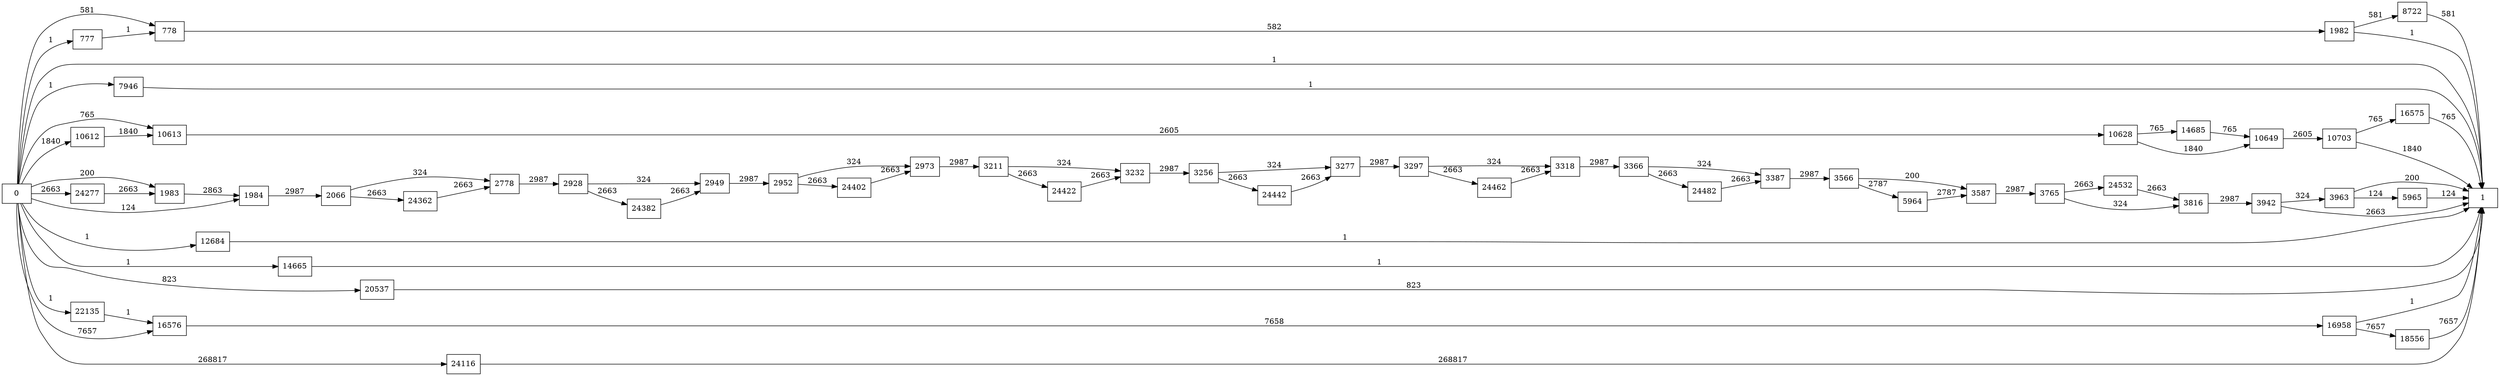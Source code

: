 digraph {
	graph [rankdir=LR]
	node [shape=rectangle]
	777 -> 778 [label=1]
	778 -> 1982 [label=582]
	1982 -> 1 [label=1]
	1982 -> 8722 [label=581]
	1983 -> 1984 [label=2863]
	1984 -> 2066 [label=2987]
	2066 -> 2778 [label=324]
	2066 -> 24362 [label=2663]
	2778 -> 2928 [label=2987]
	2928 -> 2949 [label=324]
	2928 -> 24382 [label=2663]
	2949 -> 2952 [label=2987]
	2952 -> 2973 [label=324]
	2952 -> 24402 [label=2663]
	2973 -> 3211 [label=2987]
	3211 -> 3232 [label=324]
	3211 -> 24422 [label=2663]
	3232 -> 3256 [label=2987]
	3256 -> 3277 [label=324]
	3256 -> 24442 [label=2663]
	3277 -> 3297 [label=2987]
	3297 -> 3318 [label=324]
	3297 -> 24462 [label=2663]
	3318 -> 3366 [label=2987]
	3366 -> 3387 [label=324]
	3366 -> 24482 [label=2663]
	3387 -> 3566 [label=2987]
	3566 -> 3587 [label=200]
	3566 -> 5964 [label=2787]
	3587 -> 3765 [label=2987]
	3765 -> 3816 [label=324]
	3765 -> 24532 [label=2663]
	3816 -> 3942 [label=2987]
	3942 -> 3963 [label=324]
	3942 -> 1 [label=2663]
	3963 -> 5965 [label=124]
	3963 -> 1 [label=200]
	5964 -> 3587 [label=2787]
	5965 -> 1 [label=124]
	7946 -> 1 [label=1]
	8722 -> 1 [label=581]
	10612 -> 10613 [label=1840]
	10613 -> 10628 [label=2605]
	10628 -> 10649 [label=1840]
	10628 -> 14685 [label=765]
	10649 -> 10703 [label=2605]
	10703 -> 1 [label=1840]
	10703 -> 16575 [label=765]
	12684 -> 1 [label=1]
	14665 -> 1 [label=1]
	14685 -> 10649 [label=765]
	16575 -> 1 [label=765]
	16576 -> 16958 [label=7658]
	16958 -> 1 [label=1]
	16958 -> 18556 [label=7657]
	18556 -> 1 [label=7657]
	20537 -> 1 [label=823]
	22135 -> 16576 [label=1]
	24116 -> 1 [label=268817]
	24277 -> 1983 [label=2663]
	24362 -> 2778 [label=2663]
	24382 -> 2949 [label=2663]
	24402 -> 2973 [label=2663]
	24422 -> 3232 [label=2663]
	24442 -> 3277 [label=2663]
	24462 -> 3318 [label=2663]
	24482 -> 3387 [label=2663]
	24532 -> 3816 [label=2663]
	0 -> 1983 [label=200]
	0 -> 1984 [label=124]
	0 -> 778 [label=581]
	0 -> 10613 [label=765]
	0 -> 16576 [label=7657]
	0 -> 777 [label=1]
	0 -> 1 [label=1]
	0 -> 7946 [label=1]
	0 -> 10612 [label=1840]
	0 -> 12684 [label=1]
	0 -> 14665 [label=1]
	0 -> 20537 [label=823]
	0 -> 22135 [label=1]
	0 -> 24116 [label=268817]
	0 -> 24277 [label=2663]
}
